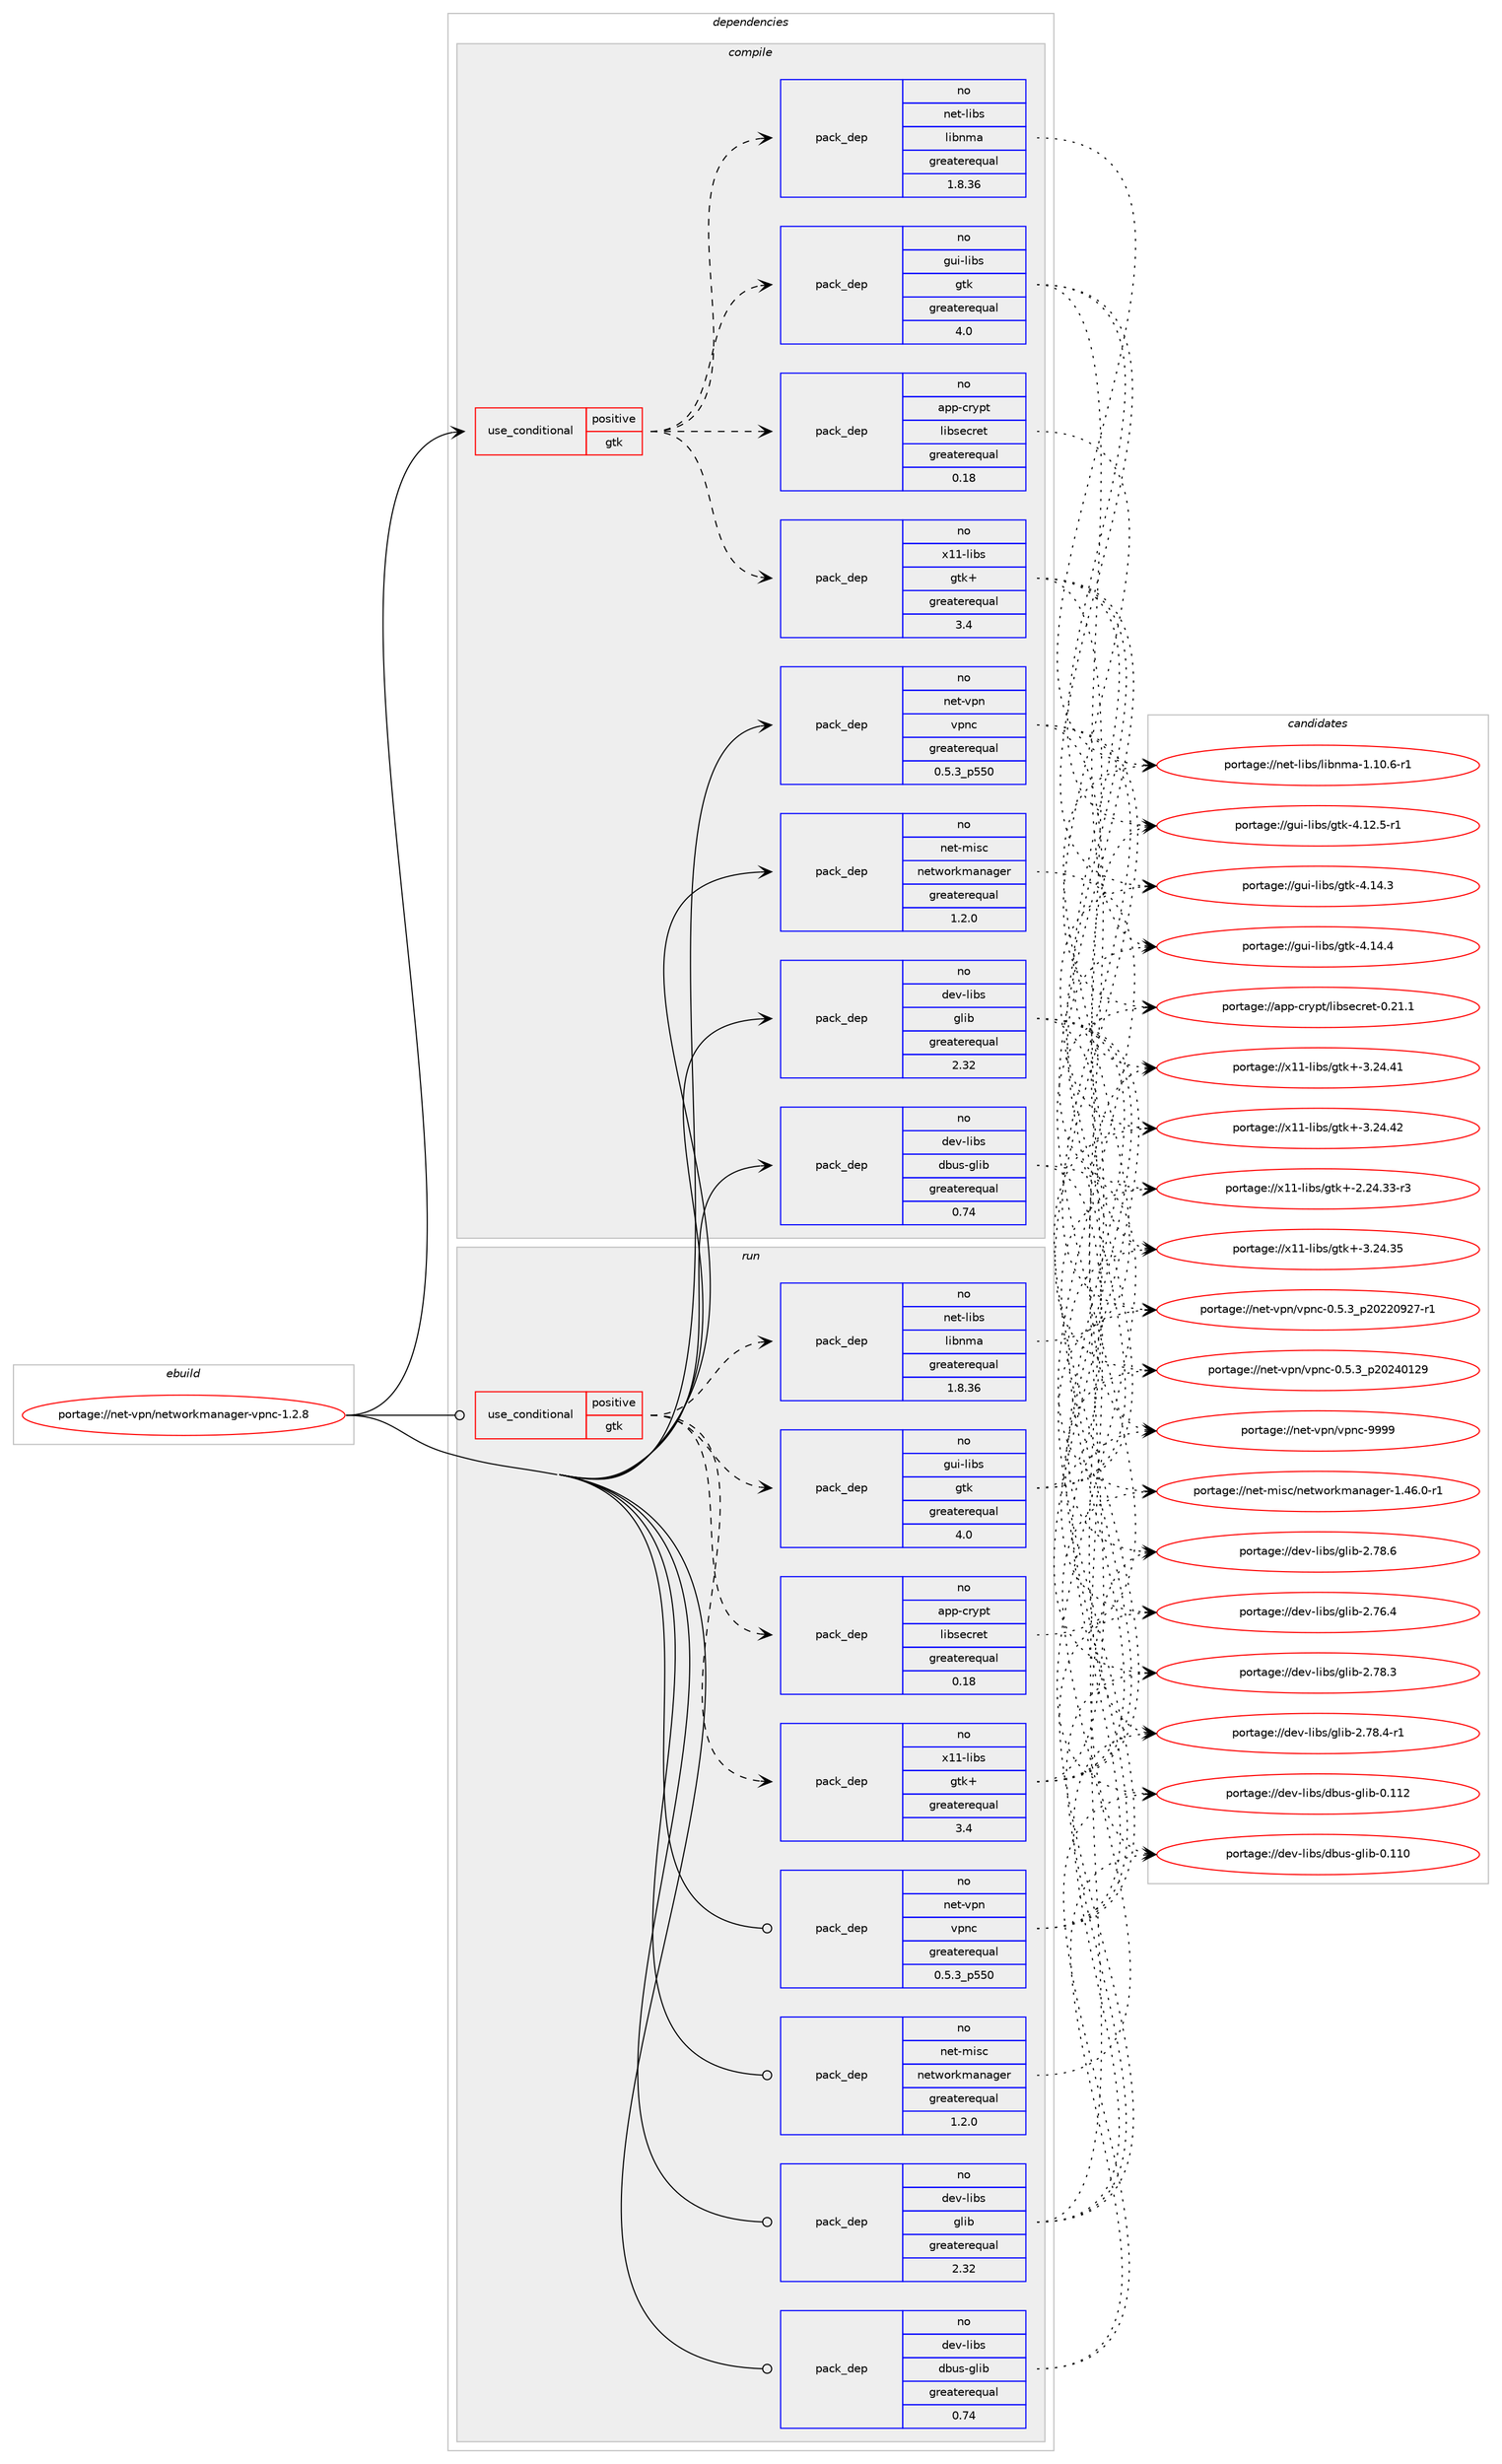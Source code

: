 digraph prolog {

# *************
# Graph options
# *************

newrank=true;
concentrate=true;
compound=true;
graph [rankdir=LR,fontname=Helvetica,fontsize=10,ranksep=1.5];#, ranksep=2.5, nodesep=0.2];
edge  [arrowhead=vee];
node  [fontname=Helvetica,fontsize=10];

# **********
# The ebuild
# **********

subgraph cluster_leftcol {
color=gray;
rank=same;
label=<<i>ebuild</i>>;
id [label="portage://net-vpn/networkmanager-vpnc-1.2.8", color=red, width=4, href="../net-vpn/networkmanager-vpnc-1.2.8.svg"];
}

# ****************
# The dependencies
# ****************

subgraph cluster_midcol {
color=gray;
label=<<i>dependencies</i>>;
subgraph cluster_compile {
fillcolor="#eeeeee";
style=filled;
label=<<i>compile</i>>;
subgraph cond99554 {
dependency195290 [label=<<TABLE BORDER="0" CELLBORDER="1" CELLSPACING="0" CELLPADDING="4"><TR><TD ROWSPAN="3" CELLPADDING="10">use_conditional</TD></TR><TR><TD>positive</TD></TR><TR><TD>gtk</TD></TR></TABLE>>, shape=none, color=red];
subgraph pack93010 {
dependency195291 [label=<<TABLE BORDER="0" CELLBORDER="1" CELLSPACING="0" CELLPADDING="4" WIDTH="220"><TR><TD ROWSPAN="6" CELLPADDING="30">pack_dep</TD></TR><TR><TD WIDTH="110">no</TD></TR><TR><TD>x11-libs</TD></TR><TR><TD>gtk+</TD></TR><TR><TD>greaterequal</TD></TR><TR><TD>3.4</TD></TR></TABLE>>, shape=none, color=blue];
}
dependency195290:e -> dependency195291:w [weight=20,style="dashed",arrowhead="vee"];
subgraph pack93011 {
dependency195292 [label=<<TABLE BORDER="0" CELLBORDER="1" CELLSPACING="0" CELLPADDING="4" WIDTH="220"><TR><TD ROWSPAN="6" CELLPADDING="30">pack_dep</TD></TR><TR><TD WIDTH="110">no</TD></TR><TR><TD>app-crypt</TD></TR><TR><TD>libsecret</TD></TR><TR><TD>greaterequal</TD></TR><TR><TD>0.18</TD></TR></TABLE>>, shape=none, color=blue];
}
dependency195290:e -> dependency195292:w [weight=20,style="dashed",arrowhead="vee"];
subgraph pack93012 {
dependency195293 [label=<<TABLE BORDER="0" CELLBORDER="1" CELLSPACING="0" CELLPADDING="4" WIDTH="220"><TR><TD ROWSPAN="6" CELLPADDING="30">pack_dep</TD></TR><TR><TD WIDTH="110">no</TD></TR><TR><TD>gui-libs</TD></TR><TR><TD>gtk</TD></TR><TR><TD>greaterequal</TD></TR><TR><TD>4.0</TD></TR></TABLE>>, shape=none, color=blue];
}
dependency195290:e -> dependency195293:w [weight=20,style="dashed",arrowhead="vee"];
subgraph pack93013 {
dependency195294 [label=<<TABLE BORDER="0" CELLBORDER="1" CELLSPACING="0" CELLPADDING="4" WIDTH="220"><TR><TD ROWSPAN="6" CELLPADDING="30">pack_dep</TD></TR><TR><TD WIDTH="110">no</TD></TR><TR><TD>net-libs</TD></TR><TR><TD>libnma</TD></TR><TR><TD>greaterequal</TD></TR><TR><TD>1.8.36</TD></TR></TABLE>>, shape=none, color=blue];
}
dependency195290:e -> dependency195294:w [weight=20,style="dashed",arrowhead="vee"];
}
id:e -> dependency195290:w [weight=20,style="solid",arrowhead="vee"];
subgraph pack93014 {
dependency195295 [label=<<TABLE BORDER="0" CELLBORDER="1" CELLSPACING="0" CELLPADDING="4" WIDTH="220"><TR><TD ROWSPAN="6" CELLPADDING="30">pack_dep</TD></TR><TR><TD WIDTH="110">no</TD></TR><TR><TD>dev-libs</TD></TR><TR><TD>dbus-glib</TD></TR><TR><TD>greaterequal</TD></TR><TR><TD>0.74</TD></TR></TABLE>>, shape=none, color=blue];
}
id:e -> dependency195295:w [weight=20,style="solid",arrowhead="vee"];
subgraph pack93015 {
dependency195296 [label=<<TABLE BORDER="0" CELLBORDER="1" CELLSPACING="0" CELLPADDING="4" WIDTH="220"><TR><TD ROWSPAN="6" CELLPADDING="30">pack_dep</TD></TR><TR><TD WIDTH="110">no</TD></TR><TR><TD>dev-libs</TD></TR><TR><TD>glib</TD></TR><TR><TD>greaterequal</TD></TR><TR><TD>2.32</TD></TR></TABLE>>, shape=none, color=blue];
}
id:e -> dependency195296:w [weight=20,style="solid",arrowhead="vee"];
# *** BEGIN UNKNOWN DEPENDENCY TYPE (TODO) ***
# id -> package_dependency(portage://net-vpn/networkmanager-vpnc-1.2.8,install,no,dev-util,intltool,none,[,,],[],[])
# *** END UNKNOWN DEPENDENCY TYPE (TODO) ***

subgraph pack93016 {
dependency195297 [label=<<TABLE BORDER="0" CELLBORDER="1" CELLSPACING="0" CELLPADDING="4" WIDTH="220"><TR><TD ROWSPAN="6" CELLPADDING="30">pack_dep</TD></TR><TR><TD WIDTH="110">no</TD></TR><TR><TD>net-misc</TD></TR><TR><TD>networkmanager</TD></TR><TR><TD>greaterequal</TD></TR><TR><TD>1.2.0</TD></TR></TABLE>>, shape=none, color=blue];
}
id:e -> dependency195297:w [weight=20,style="solid",arrowhead="vee"];
subgraph pack93017 {
dependency195298 [label=<<TABLE BORDER="0" CELLBORDER="1" CELLSPACING="0" CELLPADDING="4" WIDTH="220"><TR><TD ROWSPAN="6" CELLPADDING="30">pack_dep</TD></TR><TR><TD WIDTH="110">no</TD></TR><TR><TD>net-vpn</TD></TR><TR><TD>vpnc</TD></TR><TR><TD>greaterequal</TD></TR><TR><TD>0.5.3_p550</TD></TR></TABLE>>, shape=none, color=blue];
}
id:e -> dependency195298:w [weight=20,style="solid",arrowhead="vee"];
# *** BEGIN UNKNOWN DEPENDENCY TYPE (TODO) ***
# id -> package_dependency(portage://net-vpn/networkmanager-vpnc-1.2.8,install,no,sys-devel,gettext,none,[,,],[],[])
# *** END UNKNOWN DEPENDENCY TYPE (TODO) ***

# *** BEGIN UNKNOWN DEPENDENCY TYPE (TODO) ***
# id -> package_dependency(portage://net-vpn/networkmanager-vpnc-1.2.8,install,no,virtual,pkgconfig,none,[,,],[],[])
# *** END UNKNOWN DEPENDENCY TYPE (TODO) ***

}
subgraph cluster_compileandrun {
fillcolor="#eeeeee";
style=filled;
label=<<i>compile and run</i>>;
}
subgraph cluster_run {
fillcolor="#eeeeee";
style=filled;
label=<<i>run</i>>;
subgraph cond99555 {
dependency195299 [label=<<TABLE BORDER="0" CELLBORDER="1" CELLSPACING="0" CELLPADDING="4"><TR><TD ROWSPAN="3" CELLPADDING="10">use_conditional</TD></TR><TR><TD>positive</TD></TR><TR><TD>gtk</TD></TR></TABLE>>, shape=none, color=red];
subgraph pack93018 {
dependency195300 [label=<<TABLE BORDER="0" CELLBORDER="1" CELLSPACING="0" CELLPADDING="4" WIDTH="220"><TR><TD ROWSPAN="6" CELLPADDING="30">pack_dep</TD></TR><TR><TD WIDTH="110">no</TD></TR><TR><TD>x11-libs</TD></TR><TR><TD>gtk+</TD></TR><TR><TD>greaterequal</TD></TR><TR><TD>3.4</TD></TR></TABLE>>, shape=none, color=blue];
}
dependency195299:e -> dependency195300:w [weight=20,style="dashed",arrowhead="vee"];
subgraph pack93019 {
dependency195301 [label=<<TABLE BORDER="0" CELLBORDER="1" CELLSPACING="0" CELLPADDING="4" WIDTH="220"><TR><TD ROWSPAN="6" CELLPADDING="30">pack_dep</TD></TR><TR><TD WIDTH="110">no</TD></TR><TR><TD>app-crypt</TD></TR><TR><TD>libsecret</TD></TR><TR><TD>greaterequal</TD></TR><TR><TD>0.18</TD></TR></TABLE>>, shape=none, color=blue];
}
dependency195299:e -> dependency195301:w [weight=20,style="dashed",arrowhead="vee"];
subgraph pack93020 {
dependency195302 [label=<<TABLE BORDER="0" CELLBORDER="1" CELLSPACING="0" CELLPADDING="4" WIDTH="220"><TR><TD ROWSPAN="6" CELLPADDING="30">pack_dep</TD></TR><TR><TD WIDTH="110">no</TD></TR><TR><TD>gui-libs</TD></TR><TR><TD>gtk</TD></TR><TR><TD>greaterequal</TD></TR><TR><TD>4.0</TD></TR></TABLE>>, shape=none, color=blue];
}
dependency195299:e -> dependency195302:w [weight=20,style="dashed",arrowhead="vee"];
subgraph pack93021 {
dependency195303 [label=<<TABLE BORDER="0" CELLBORDER="1" CELLSPACING="0" CELLPADDING="4" WIDTH="220"><TR><TD ROWSPAN="6" CELLPADDING="30">pack_dep</TD></TR><TR><TD WIDTH="110">no</TD></TR><TR><TD>net-libs</TD></TR><TR><TD>libnma</TD></TR><TR><TD>greaterequal</TD></TR><TR><TD>1.8.36</TD></TR></TABLE>>, shape=none, color=blue];
}
dependency195299:e -> dependency195303:w [weight=20,style="dashed",arrowhead="vee"];
}
id:e -> dependency195299:w [weight=20,style="solid",arrowhead="odot"];
subgraph pack93022 {
dependency195304 [label=<<TABLE BORDER="0" CELLBORDER="1" CELLSPACING="0" CELLPADDING="4" WIDTH="220"><TR><TD ROWSPAN="6" CELLPADDING="30">pack_dep</TD></TR><TR><TD WIDTH="110">no</TD></TR><TR><TD>dev-libs</TD></TR><TR><TD>dbus-glib</TD></TR><TR><TD>greaterequal</TD></TR><TR><TD>0.74</TD></TR></TABLE>>, shape=none, color=blue];
}
id:e -> dependency195304:w [weight=20,style="solid",arrowhead="odot"];
subgraph pack93023 {
dependency195305 [label=<<TABLE BORDER="0" CELLBORDER="1" CELLSPACING="0" CELLPADDING="4" WIDTH="220"><TR><TD ROWSPAN="6" CELLPADDING="30">pack_dep</TD></TR><TR><TD WIDTH="110">no</TD></TR><TR><TD>dev-libs</TD></TR><TR><TD>glib</TD></TR><TR><TD>greaterequal</TD></TR><TR><TD>2.32</TD></TR></TABLE>>, shape=none, color=blue];
}
id:e -> dependency195305:w [weight=20,style="solid",arrowhead="odot"];
subgraph pack93024 {
dependency195306 [label=<<TABLE BORDER="0" CELLBORDER="1" CELLSPACING="0" CELLPADDING="4" WIDTH="220"><TR><TD ROWSPAN="6" CELLPADDING="30">pack_dep</TD></TR><TR><TD WIDTH="110">no</TD></TR><TR><TD>net-misc</TD></TR><TR><TD>networkmanager</TD></TR><TR><TD>greaterequal</TD></TR><TR><TD>1.2.0</TD></TR></TABLE>>, shape=none, color=blue];
}
id:e -> dependency195306:w [weight=20,style="solid",arrowhead="odot"];
subgraph pack93025 {
dependency195307 [label=<<TABLE BORDER="0" CELLBORDER="1" CELLSPACING="0" CELLPADDING="4" WIDTH="220"><TR><TD ROWSPAN="6" CELLPADDING="30">pack_dep</TD></TR><TR><TD WIDTH="110">no</TD></TR><TR><TD>net-vpn</TD></TR><TR><TD>vpnc</TD></TR><TR><TD>greaterequal</TD></TR><TR><TD>0.5.3_p550</TD></TR></TABLE>>, shape=none, color=blue];
}
id:e -> dependency195307:w [weight=20,style="solid",arrowhead="odot"];
}
}

# **************
# The candidates
# **************

subgraph cluster_choices {
rank=same;
color=gray;
label=<<i>candidates</i>>;

subgraph choice93010 {
color=black;
nodesep=1;
choice12049494510810598115471031161074345504650524651514511451 [label="portage://x11-libs/gtk+-2.24.33-r3", color=red, width=4,href="../x11-libs/gtk+-2.24.33-r3.svg"];
choice1204949451081059811547103116107434551465052465153 [label="portage://x11-libs/gtk+-3.24.35", color=red, width=4,href="../x11-libs/gtk+-3.24.35.svg"];
choice1204949451081059811547103116107434551465052465249 [label="portage://x11-libs/gtk+-3.24.41", color=red, width=4,href="../x11-libs/gtk+-3.24.41.svg"];
choice1204949451081059811547103116107434551465052465250 [label="portage://x11-libs/gtk+-3.24.42", color=red, width=4,href="../x11-libs/gtk+-3.24.42.svg"];
dependency195291:e -> choice12049494510810598115471031161074345504650524651514511451:w [style=dotted,weight="100"];
dependency195291:e -> choice1204949451081059811547103116107434551465052465153:w [style=dotted,weight="100"];
dependency195291:e -> choice1204949451081059811547103116107434551465052465249:w [style=dotted,weight="100"];
dependency195291:e -> choice1204949451081059811547103116107434551465052465250:w [style=dotted,weight="100"];
}
subgraph choice93011 {
color=black;
nodesep=1;
choice97112112459911412111211647108105981151019911410111645484650494649 [label="portage://app-crypt/libsecret-0.21.1", color=red, width=4,href="../app-crypt/libsecret-0.21.1.svg"];
dependency195292:e -> choice97112112459911412111211647108105981151019911410111645484650494649:w [style=dotted,weight="100"];
}
subgraph choice93012 {
color=black;
nodesep=1;
choice103117105451081059811547103116107455246495046534511449 [label="portage://gui-libs/gtk-4.12.5-r1", color=red, width=4,href="../gui-libs/gtk-4.12.5-r1.svg"];
choice10311710545108105981154710311610745524649524651 [label="portage://gui-libs/gtk-4.14.3", color=red, width=4,href="../gui-libs/gtk-4.14.3.svg"];
choice10311710545108105981154710311610745524649524652 [label="portage://gui-libs/gtk-4.14.4", color=red, width=4,href="../gui-libs/gtk-4.14.4.svg"];
dependency195293:e -> choice103117105451081059811547103116107455246495046534511449:w [style=dotted,weight="100"];
dependency195293:e -> choice10311710545108105981154710311610745524649524651:w [style=dotted,weight="100"];
dependency195293:e -> choice10311710545108105981154710311610745524649524652:w [style=dotted,weight="100"];
}
subgraph choice93013 {
color=black;
nodesep=1;
choice1101011164510810598115471081059811010997454946494846544511449 [label="portage://net-libs/libnma-1.10.6-r1", color=red, width=4,href="../net-libs/libnma-1.10.6-r1.svg"];
dependency195294:e -> choice1101011164510810598115471081059811010997454946494846544511449:w [style=dotted,weight="100"];
}
subgraph choice93014 {
color=black;
nodesep=1;
choice100101118451081059811547100981171154510310810598454846494948 [label="portage://dev-libs/dbus-glib-0.110", color=red, width=4,href="../dev-libs/dbus-glib-0.110.svg"];
choice100101118451081059811547100981171154510310810598454846494950 [label="portage://dev-libs/dbus-glib-0.112", color=red, width=4,href="../dev-libs/dbus-glib-0.112.svg"];
dependency195295:e -> choice100101118451081059811547100981171154510310810598454846494948:w [style=dotted,weight="100"];
dependency195295:e -> choice100101118451081059811547100981171154510310810598454846494950:w [style=dotted,weight="100"];
}
subgraph choice93015 {
color=black;
nodesep=1;
choice1001011184510810598115471031081059845504655544652 [label="portage://dev-libs/glib-2.76.4", color=red, width=4,href="../dev-libs/glib-2.76.4.svg"];
choice1001011184510810598115471031081059845504655564651 [label="portage://dev-libs/glib-2.78.3", color=red, width=4,href="../dev-libs/glib-2.78.3.svg"];
choice10010111845108105981154710310810598455046555646524511449 [label="portage://dev-libs/glib-2.78.4-r1", color=red, width=4,href="../dev-libs/glib-2.78.4-r1.svg"];
choice1001011184510810598115471031081059845504655564654 [label="portage://dev-libs/glib-2.78.6", color=red, width=4,href="../dev-libs/glib-2.78.6.svg"];
dependency195296:e -> choice1001011184510810598115471031081059845504655544652:w [style=dotted,weight="100"];
dependency195296:e -> choice1001011184510810598115471031081059845504655564651:w [style=dotted,weight="100"];
dependency195296:e -> choice10010111845108105981154710310810598455046555646524511449:w [style=dotted,weight="100"];
dependency195296:e -> choice1001011184510810598115471031081059845504655564654:w [style=dotted,weight="100"];
}
subgraph choice93016 {
color=black;
nodesep=1;
choice1101011164510910511599471101011161191111141071099711097103101114454946525446484511449 [label="portage://net-misc/networkmanager-1.46.0-r1", color=red, width=4,href="../net-misc/networkmanager-1.46.0-r1.svg"];
dependency195297:e -> choice1101011164510910511599471101011161191111141071099711097103101114454946525446484511449:w [style=dotted,weight="100"];
}
subgraph choice93017 {
color=black;
nodesep=1;
choice1101011164511811211047118112110994548465346519511250485050485750554511449 [label="portage://net-vpn/vpnc-0.5.3_p20220927-r1", color=red, width=4,href="../net-vpn/vpnc-0.5.3_p20220927-r1.svg"];
choice110101116451181121104711811211099454846534651951125048505248495057 [label="portage://net-vpn/vpnc-0.5.3_p20240129", color=red, width=4,href="../net-vpn/vpnc-0.5.3_p20240129.svg"];
choice1101011164511811211047118112110994557575757 [label="portage://net-vpn/vpnc-9999", color=red, width=4,href="../net-vpn/vpnc-9999.svg"];
dependency195298:e -> choice1101011164511811211047118112110994548465346519511250485050485750554511449:w [style=dotted,weight="100"];
dependency195298:e -> choice110101116451181121104711811211099454846534651951125048505248495057:w [style=dotted,weight="100"];
dependency195298:e -> choice1101011164511811211047118112110994557575757:w [style=dotted,weight="100"];
}
subgraph choice93018 {
color=black;
nodesep=1;
choice12049494510810598115471031161074345504650524651514511451 [label="portage://x11-libs/gtk+-2.24.33-r3", color=red, width=4,href="../x11-libs/gtk+-2.24.33-r3.svg"];
choice1204949451081059811547103116107434551465052465153 [label="portage://x11-libs/gtk+-3.24.35", color=red, width=4,href="../x11-libs/gtk+-3.24.35.svg"];
choice1204949451081059811547103116107434551465052465249 [label="portage://x11-libs/gtk+-3.24.41", color=red, width=4,href="../x11-libs/gtk+-3.24.41.svg"];
choice1204949451081059811547103116107434551465052465250 [label="portage://x11-libs/gtk+-3.24.42", color=red, width=4,href="../x11-libs/gtk+-3.24.42.svg"];
dependency195300:e -> choice12049494510810598115471031161074345504650524651514511451:w [style=dotted,weight="100"];
dependency195300:e -> choice1204949451081059811547103116107434551465052465153:w [style=dotted,weight="100"];
dependency195300:e -> choice1204949451081059811547103116107434551465052465249:w [style=dotted,weight="100"];
dependency195300:e -> choice1204949451081059811547103116107434551465052465250:w [style=dotted,weight="100"];
}
subgraph choice93019 {
color=black;
nodesep=1;
choice97112112459911412111211647108105981151019911410111645484650494649 [label="portage://app-crypt/libsecret-0.21.1", color=red, width=4,href="../app-crypt/libsecret-0.21.1.svg"];
dependency195301:e -> choice97112112459911412111211647108105981151019911410111645484650494649:w [style=dotted,weight="100"];
}
subgraph choice93020 {
color=black;
nodesep=1;
choice103117105451081059811547103116107455246495046534511449 [label="portage://gui-libs/gtk-4.12.5-r1", color=red, width=4,href="../gui-libs/gtk-4.12.5-r1.svg"];
choice10311710545108105981154710311610745524649524651 [label="portage://gui-libs/gtk-4.14.3", color=red, width=4,href="../gui-libs/gtk-4.14.3.svg"];
choice10311710545108105981154710311610745524649524652 [label="portage://gui-libs/gtk-4.14.4", color=red, width=4,href="../gui-libs/gtk-4.14.4.svg"];
dependency195302:e -> choice103117105451081059811547103116107455246495046534511449:w [style=dotted,weight="100"];
dependency195302:e -> choice10311710545108105981154710311610745524649524651:w [style=dotted,weight="100"];
dependency195302:e -> choice10311710545108105981154710311610745524649524652:w [style=dotted,weight="100"];
}
subgraph choice93021 {
color=black;
nodesep=1;
choice1101011164510810598115471081059811010997454946494846544511449 [label="portage://net-libs/libnma-1.10.6-r1", color=red, width=4,href="../net-libs/libnma-1.10.6-r1.svg"];
dependency195303:e -> choice1101011164510810598115471081059811010997454946494846544511449:w [style=dotted,weight="100"];
}
subgraph choice93022 {
color=black;
nodesep=1;
choice100101118451081059811547100981171154510310810598454846494948 [label="portage://dev-libs/dbus-glib-0.110", color=red, width=4,href="../dev-libs/dbus-glib-0.110.svg"];
choice100101118451081059811547100981171154510310810598454846494950 [label="portage://dev-libs/dbus-glib-0.112", color=red, width=4,href="../dev-libs/dbus-glib-0.112.svg"];
dependency195304:e -> choice100101118451081059811547100981171154510310810598454846494948:w [style=dotted,weight="100"];
dependency195304:e -> choice100101118451081059811547100981171154510310810598454846494950:w [style=dotted,weight="100"];
}
subgraph choice93023 {
color=black;
nodesep=1;
choice1001011184510810598115471031081059845504655544652 [label="portage://dev-libs/glib-2.76.4", color=red, width=4,href="../dev-libs/glib-2.76.4.svg"];
choice1001011184510810598115471031081059845504655564651 [label="portage://dev-libs/glib-2.78.3", color=red, width=4,href="../dev-libs/glib-2.78.3.svg"];
choice10010111845108105981154710310810598455046555646524511449 [label="portage://dev-libs/glib-2.78.4-r1", color=red, width=4,href="../dev-libs/glib-2.78.4-r1.svg"];
choice1001011184510810598115471031081059845504655564654 [label="portage://dev-libs/glib-2.78.6", color=red, width=4,href="../dev-libs/glib-2.78.6.svg"];
dependency195305:e -> choice1001011184510810598115471031081059845504655544652:w [style=dotted,weight="100"];
dependency195305:e -> choice1001011184510810598115471031081059845504655564651:w [style=dotted,weight="100"];
dependency195305:e -> choice10010111845108105981154710310810598455046555646524511449:w [style=dotted,weight="100"];
dependency195305:e -> choice1001011184510810598115471031081059845504655564654:w [style=dotted,weight="100"];
}
subgraph choice93024 {
color=black;
nodesep=1;
choice1101011164510910511599471101011161191111141071099711097103101114454946525446484511449 [label="portage://net-misc/networkmanager-1.46.0-r1", color=red, width=4,href="../net-misc/networkmanager-1.46.0-r1.svg"];
dependency195306:e -> choice1101011164510910511599471101011161191111141071099711097103101114454946525446484511449:w [style=dotted,weight="100"];
}
subgraph choice93025 {
color=black;
nodesep=1;
choice1101011164511811211047118112110994548465346519511250485050485750554511449 [label="portage://net-vpn/vpnc-0.5.3_p20220927-r1", color=red, width=4,href="../net-vpn/vpnc-0.5.3_p20220927-r1.svg"];
choice110101116451181121104711811211099454846534651951125048505248495057 [label="portage://net-vpn/vpnc-0.5.3_p20240129", color=red, width=4,href="../net-vpn/vpnc-0.5.3_p20240129.svg"];
choice1101011164511811211047118112110994557575757 [label="portage://net-vpn/vpnc-9999", color=red, width=4,href="../net-vpn/vpnc-9999.svg"];
dependency195307:e -> choice1101011164511811211047118112110994548465346519511250485050485750554511449:w [style=dotted,weight="100"];
dependency195307:e -> choice110101116451181121104711811211099454846534651951125048505248495057:w [style=dotted,weight="100"];
dependency195307:e -> choice1101011164511811211047118112110994557575757:w [style=dotted,weight="100"];
}
}

}
